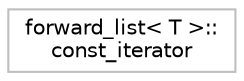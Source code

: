 digraph "Graphical Class Hierarchy"
{
 // LATEX_PDF_SIZE
  edge [fontname="Helvetica",fontsize="10",labelfontname="Helvetica",labelfontsize="10"];
  node [fontname="Helvetica",fontsize="10",shape=record];
  rankdir="LR";
  Node0 [label="forward_list\< T \>::\lconst_iterator",height=0.2,width=0.4,color="grey75", fillcolor="white", style="filled",tooltip="STL iterator class."];
}

